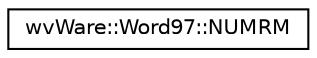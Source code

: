 digraph "类继承关系图"
{
  edge [fontname="Helvetica",fontsize="10",labelfontname="Helvetica",labelfontsize="10"];
  node [fontname="Helvetica",fontsize="10",shape=record];
  rankdir="LR";
  Node0 [label="wvWare::Word97::NUMRM",height=0.2,width=0.4,color="black", fillcolor="white", style="filled",URL="$structwv_ware_1_1_word97_1_1_n_u_m_r_m.html"];
}
